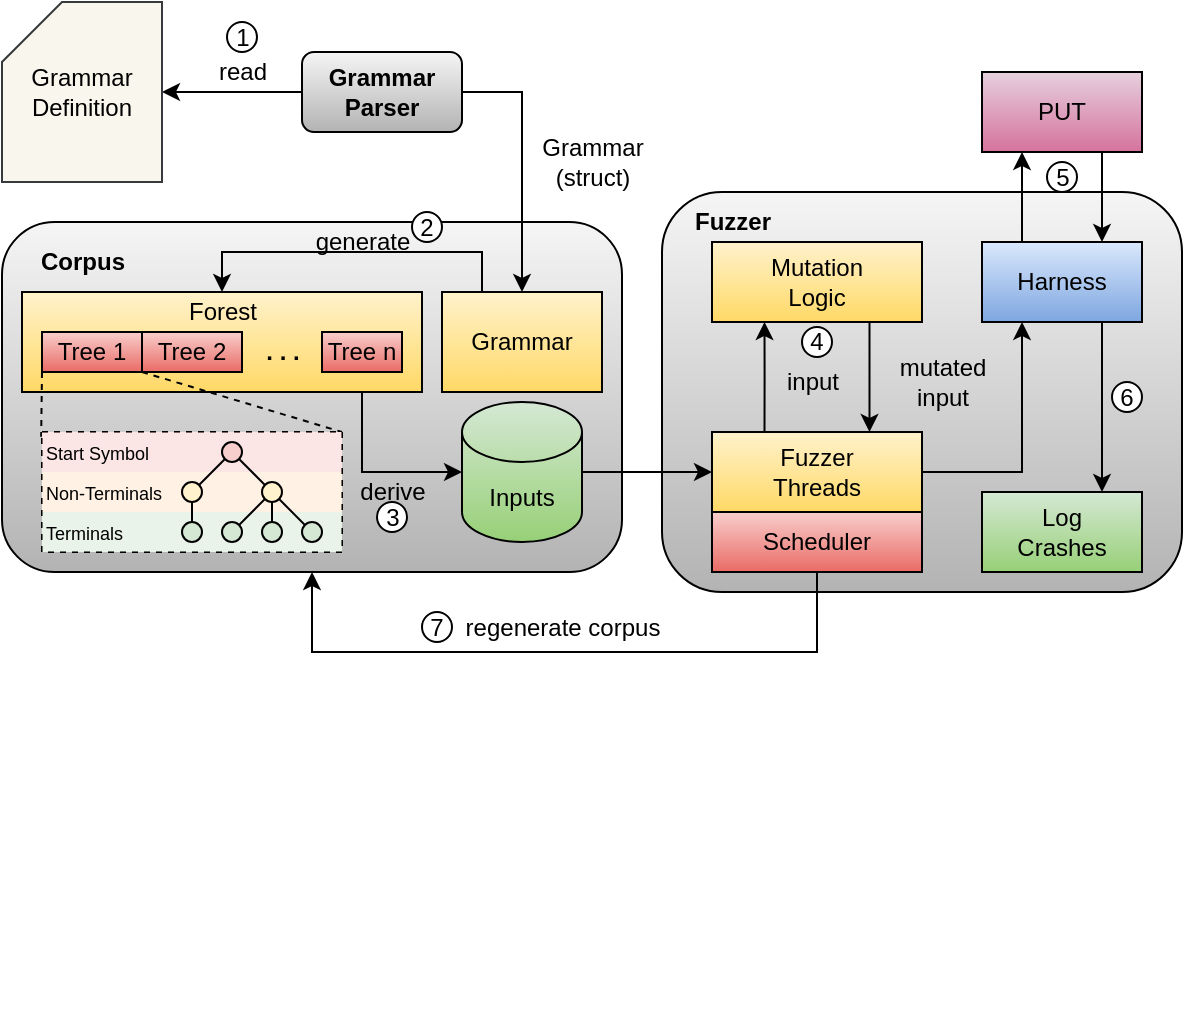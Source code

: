 <mxfile version="15.2.7" type="device"><diagram id="4JVWKq7X-3HYluN7gCFN" name="Page-1"><mxGraphModel dx="939" dy="528" grid="1" gridSize="10" guides="1" tooltips="1" connect="1" arrows="1" fold="1" page="1" pageScale="1" pageWidth="850" pageHeight="1100" math="0" shadow="0"><root><mxCell id="0"/><mxCell id="1" parent="0"/><mxCell id="SgwVFyXamLIPuK1aiKxo-122" value="" style="rounded=1;whiteSpace=wrap;html=1;sketch=0;strokeColor=#000000;gradientColor=#b3b3b3;fillColor=#f5f5f5;" vertex="1" parent="1"><mxGeometry x="350" y="130" width="260" height="200" as="geometry"/></mxCell><mxCell id="SgwVFyXamLIPuK1aiKxo-61" value="" style="rounded=1;whiteSpace=wrap;html=1;sketch=0;strokeColor=#000000;fillColor=#f5f5f5;gradientColor=#b3b3b3;" vertex="1" parent="1"><mxGeometry x="20" y="145" width="310" height="175" as="geometry"/></mxCell><mxCell id="SgwVFyXamLIPuK1aiKxo-4" style="edgeStyle=orthogonalEdgeStyle;rounded=0;orthogonalLoop=1;jettySize=auto;html=1;exitX=0;exitY=0.5;exitDx=0;exitDy=0;entryX=1;entryY=0.5;entryDx=0;entryDy=0;entryPerimeter=0;" edge="1" parent="1" source="SgwVFyXamLIPuK1aiKxo-1" target="SgwVFyXamLIPuK1aiKxo-2"><mxGeometry relative="1" as="geometry"/></mxCell><mxCell id="SgwVFyXamLIPuK1aiKxo-11" style="edgeStyle=orthogonalEdgeStyle;rounded=0;orthogonalLoop=1;jettySize=auto;html=1;exitX=1;exitY=0.5;exitDx=0;exitDy=0;entryX=0.5;entryY=0;entryDx=0;entryDy=0;" edge="1" parent="1" source="SgwVFyXamLIPuK1aiKxo-1" target="SgwVFyXamLIPuK1aiKxo-62"><mxGeometry relative="1" as="geometry"><mxPoint x="360" y="80" as="targetPoint"/></mxGeometry></mxCell><mxCell id="SgwVFyXamLIPuK1aiKxo-1" value="&lt;div&gt;&lt;b&gt;Grammar&lt;/b&gt;&lt;/div&gt;&lt;div&gt;&lt;b&gt;Parser&lt;br&gt;&lt;/b&gt;&lt;/div&gt;" style="rounded=1;whiteSpace=wrap;html=1;gradientColor=#b3b3b3;fillColor=#f5f5f5;strokeColor=#000000;" vertex="1" parent="1"><mxGeometry x="170" y="60" width="80" height="40" as="geometry"/></mxCell><mxCell id="SgwVFyXamLIPuK1aiKxo-2" value="&lt;div&gt;Grammar&lt;/div&gt;&lt;div&gt;Definition&lt;br&gt;&lt;/div&gt;" style="shape=card;whiteSpace=wrap;html=1;fillColor=#f9f7ed;strokeColor=#36393d;" vertex="1" parent="1"><mxGeometry x="20" y="35" width="80" height="90" as="geometry"/></mxCell><mxCell id="SgwVFyXamLIPuK1aiKxo-5" value="read" style="text;html=1;align=center;verticalAlign=middle;resizable=0;points=[];autosize=1;strokeColor=none;fillColor=none;" vertex="1" parent="1"><mxGeometry x="120" y="60" width="40" height="20" as="geometry"/></mxCell><mxCell id="SgwVFyXamLIPuK1aiKxo-10" value="&lt;div&gt;Grammar&lt;/div&gt;&lt;div&gt;(struct)&lt;br&gt;&lt;/div&gt;" style="text;html=1;align=center;verticalAlign=middle;resizable=0;points=[];autosize=1;strokeColor=none;fillColor=none;" vertex="1" parent="1"><mxGeometry x="280" y="100" width="70" height="30" as="geometry"/></mxCell><mxCell id="SgwVFyXamLIPuK1aiKxo-90" style="edgeStyle=orthogonalEdgeStyle;rounded=0;orthogonalLoop=1;jettySize=auto;html=1;exitX=0.75;exitY=1;exitDx=0;exitDy=0;endArrow=classic;endFill=1;strokeColor=#000000;" edge="1" parent="1" source="SgwVFyXamLIPuK1aiKxo-42"><mxGeometry relative="1" as="geometry"><mxPoint x="250" y="270" as="targetPoint"/><Array as="points"><mxPoint x="200" y="230"/><mxPoint x="200" y="270"/></Array></mxGeometry></mxCell><mxCell id="SgwVFyXamLIPuK1aiKxo-42" value="" style="rounded=0;whiteSpace=wrap;html=1;sketch=0;strokeColor=#000000;gradientColor=#ffd966;fillColor=#fff2cc;" vertex="1" parent="1"><mxGeometry x="30" y="180" width="200" height="50" as="geometry"/></mxCell><mxCell id="SgwVFyXamLIPuK1aiKxo-57" style="edgeStyle=none;rounded=0;orthogonalLoop=1;jettySize=auto;html=1;exitX=0;exitY=1;exitDx=0;exitDy=0;dashed=1;endArrow=none;endFill=0;entryX=-0.006;entryY=0.119;entryDx=0;entryDy=0;entryPerimeter=0;" edge="1" parent="1" source="SgwVFyXamLIPuK1aiKxo-51" target="SgwVFyXamLIPuK1aiKxo-82"><mxGeometry relative="1" as="geometry"><mxPoint x="40" y="276" as="targetPoint"/></mxGeometry></mxCell><mxCell id="SgwVFyXamLIPuK1aiKxo-58" style="edgeStyle=none;rounded=0;orthogonalLoop=1;jettySize=auto;html=1;exitX=1;exitY=1;exitDx=0;exitDy=0;entryX=1;entryY=0;entryDx=0;entryDy=0;dashed=1;endArrow=none;endFill=0;" edge="1" parent="1" source="SgwVFyXamLIPuK1aiKxo-51" target="SgwVFyXamLIPuK1aiKxo-84"><mxGeometry relative="1" as="geometry"><mxPoint x="280" y="280" as="targetPoint"/></mxGeometry></mxCell><mxCell id="SgwVFyXamLIPuK1aiKxo-51" value="Tree 1" style="rounded=0;whiteSpace=wrap;html=1;sketch=0;strokeColor=#000000;gradientColor=#ea6b66;fillColor=#f8cecc;" vertex="1" parent="1"><mxGeometry x="40" y="200" width="50" height="20" as="geometry"/></mxCell><mxCell id="SgwVFyXamLIPuK1aiKxo-52" value="Tree 2" style="rounded=0;whiteSpace=wrap;html=1;sketch=0;strokeColor=#000000;gradientColor=#ea6b66;fillColor=#f8cecc;" vertex="1" parent="1"><mxGeometry x="90" y="200" width="50" height="20" as="geometry"/></mxCell><mxCell id="SgwVFyXamLIPuK1aiKxo-53" value="Tree n" style="rounded=0;whiteSpace=wrap;html=1;sketch=0;strokeColor=#000000;gradientColor=#ea6b66;fillColor=#f8cecc;" vertex="1" parent="1"><mxGeometry x="180" y="200" width="40" height="20" as="geometry"/></mxCell><mxCell id="SgwVFyXamLIPuK1aiKxo-55" value="&lt;b&gt;. . .&lt;br&gt;&lt;/b&gt;" style="text;html=1;align=center;verticalAlign=middle;resizable=0;points=[];autosize=1;strokeColor=none;fillColor=none;" vertex="1" parent="1"><mxGeometry x="145" y="200" width="30" height="20" as="geometry"/></mxCell><mxCell id="SgwVFyXamLIPuK1aiKxo-59" value="Forest" style="text;html=1;align=center;verticalAlign=middle;resizable=0;points=[];autosize=1;strokeColor=none;fillColor=none;" vertex="1" parent="1"><mxGeometry x="105" y="180" width="50" height="20" as="geometry"/></mxCell><mxCell id="SgwVFyXamLIPuK1aiKxo-60" value="&amp;nbsp;" style="text;whiteSpace=wrap;html=1;" vertex="1" parent="1"><mxGeometry x="460" y="510" width="30" height="30" as="geometry"/></mxCell><mxCell id="SgwVFyXamLIPuK1aiKxo-92" style="edgeStyle=orthogonalEdgeStyle;rounded=0;orthogonalLoop=1;jettySize=auto;html=1;exitX=0.25;exitY=0;exitDx=0;exitDy=0;entryX=0.5;entryY=0;entryDx=0;entryDy=0;startArrow=none;startFill=0;endArrow=classic;endFill=1;strokeColor=#000000;" edge="1" parent="1" source="SgwVFyXamLIPuK1aiKxo-62" target="SgwVFyXamLIPuK1aiKxo-42"><mxGeometry relative="1" as="geometry"/></mxCell><mxCell id="SgwVFyXamLIPuK1aiKxo-62" value="Grammar" style="rounded=0;whiteSpace=wrap;html=1;gradientColor=#ffd966;fillColor=#fff2cc;strokeColor=#000000;" vertex="1" parent="1"><mxGeometry x="240" y="180" width="80" height="50" as="geometry"/></mxCell><mxCell id="SgwVFyXamLIPuK1aiKxo-63" value="&lt;b&gt;Corpus&lt;/b&gt;" style="text;html=1;align=center;verticalAlign=middle;resizable=0;points=[];autosize=1;strokeColor=none;fillColor=none;" vertex="1" parent="1"><mxGeometry x="30" y="155" width="60" height="20" as="geometry"/></mxCell><mxCell id="SgwVFyXamLIPuK1aiKxo-89" value="" style="group" vertex="1" connectable="0" parent="1"><mxGeometry x="40" y="250" width="150" height="60" as="geometry"/></mxCell><mxCell id="SgwVFyXamLIPuK1aiKxo-88" value="" style="rounded=0;whiteSpace=wrap;html=1;sketch=0;strokeColor=#000000;dashed=1;" vertex="1" parent="SgwVFyXamLIPuK1aiKxo-89"><mxGeometry width="150" height="60" as="geometry"/></mxCell><mxCell id="SgwVFyXamLIPuK1aiKxo-86" value="" style="rounded=0;whiteSpace=wrap;html=1;sketch=0;strokeColor=none;fillColor=#ffe6cc;opacity=50;" vertex="1" parent="SgwVFyXamLIPuK1aiKxo-89"><mxGeometry y="20" width="150" height="20" as="geometry"/></mxCell><mxCell id="SgwVFyXamLIPuK1aiKxo-87" value="" style="rounded=0;whiteSpace=wrap;html=1;sketch=0;strokeColor=none;fillColor=#d5e8d4;opacity=50;" vertex="1" parent="SgwVFyXamLIPuK1aiKxo-89"><mxGeometry y="40" width="150" height="20" as="geometry"/></mxCell><mxCell id="SgwVFyXamLIPuK1aiKxo-84" value="" style="rounded=0;whiteSpace=wrap;html=1;sketch=0;strokeColor=none;fillColor=#f8cecc;opacity=50;" vertex="1" parent="SgwVFyXamLIPuK1aiKxo-89"><mxGeometry width="150" height="20" as="geometry"/></mxCell><mxCell id="SgwVFyXamLIPuK1aiKxo-66" value="" style="ellipse;whiteSpace=wrap;html=1;aspect=fixed;sketch=0;strokeColor=#000000;fillColor=#f8cecc;" vertex="1" parent="SgwVFyXamLIPuK1aiKxo-89"><mxGeometry x="90" y="5" width="10" height="10" as="geometry"/></mxCell><mxCell id="SgwVFyXamLIPuK1aiKxo-67" value="" style="ellipse;whiteSpace=wrap;html=1;aspect=fixed;sketch=0;strokeColor=#000000;fillColor=#fff2cc;" vertex="1" parent="SgwVFyXamLIPuK1aiKxo-89"><mxGeometry x="70" y="25" width="10" height="10" as="geometry"/></mxCell><mxCell id="SgwVFyXamLIPuK1aiKxo-69" style="edgeStyle=none;rounded=0;orthogonalLoop=1;jettySize=auto;html=1;exitX=0;exitY=1;exitDx=0;exitDy=0;entryX=1;entryY=0;entryDx=0;entryDy=0;endArrow=none;endFill=0;strokeColor=#000000;" edge="1" parent="SgwVFyXamLIPuK1aiKxo-89" source="SgwVFyXamLIPuK1aiKxo-66" target="SgwVFyXamLIPuK1aiKxo-67"><mxGeometry relative="1" as="geometry"/></mxCell><mxCell id="SgwVFyXamLIPuK1aiKxo-68" value="" style="ellipse;whiteSpace=wrap;html=1;aspect=fixed;sketch=0;strokeColor=#000000;fillColor=#fff2cc;" vertex="1" parent="SgwVFyXamLIPuK1aiKxo-89"><mxGeometry x="110" y="25" width="10" height="10" as="geometry"/></mxCell><mxCell id="SgwVFyXamLIPuK1aiKxo-70" style="edgeStyle=none;rounded=0;orthogonalLoop=1;jettySize=auto;html=1;exitX=1;exitY=1;exitDx=0;exitDy=0;entryX=0;entryY=0;entryDx=0;entryDy=0;endArrow=none;endFill=0;strokeColor=#000000;" edge="1" parent="SgwVFyXamLIPuK1aiKxo-89" source="SgwVFyXamLIPuK1aiKxo-66" target="SgwVFyXamLIPuK1aiKxo-68"><mxGeometry relative="1" as="geometry"/></mxCell><mxCell id="SgwVFyXamLIPuK1aiKxo-71" value="" style="ellipse;whiteSpace=wrap;html=1;aspect=fixed;sketch=0;strokeColor=#000000;fillColor=#d5e8d4;" vertex="1" parent="SgwVFyXamLIPuK1aiKxo-89"><mxGeometry x="70" y="45" width="10" height="10" as="geometry"/></mxCell><mxCell id="SgwVFyXamLIPuK1aiKxo-72" style="edgeStyle=none;rounded=0;orthogonalLoop=1;jettySize=auto;html=1;exitX=0.5;exitY=1;exitDx=0;exitDy=0;entryX=0.5;entryY=0;entryDx=0;entryDy=0;endArrow=none;endFill=0;strokeColor=#000000;" edge="1" parent="SgwVFyXamLIPuK1aiKxo-89" source="SgwVFyXamLIPuK1aiKxo-67" target="SgwVFyXamLIPuK1aiKxo-71"><mxGeometry relative="1" as="geometry"/></mxCell><mxCell id="SgwVFyXamLIPuK1aiKxo-75" value="" style="ellipse;whiteSpace=wrap;html=1;aspect=fixed;sketch=0;strokeColor=#000000;fillColor=#d5e8d4;" vertex="1" parent="SgwVFyXamLIPuK1aiKxo-89"><mxGeometry x="90" y="45" width="10" height="10" as="geometry"/></mxCell><mxCell id="SgwVFyXamLIPuK1aiKxo-78" style="edgeStyle=none;rounded=0;orthogonalLoop=1;jettySize=auto;html=1;exitX=0;exitY=1;exitDx=0;exitDy=0;entryX=1;entryY=0;entryDx=0;entryDy=0;endArrow=none;endFill=0;strokeColor=#000000;" edge="1" parent="SgwVFyXamLIPuK1aiKxo-89" source="SgwVFyXamLIPuK1aiKxo-68" target="SgwVFyXamLIPuK1aiKxo-75"><mxGeometry relative="1" as="geometry"/></mxCell><mxCell id="SgwVFyXamLIPuK1aiKxo-76" value="" style="ellipse;whiteSpace=wrap;html=1;aspect=fixed;sketch=0;strokeColor=#000000;fillColor=#d5e8d4;" vertex="1" parent="SgwVFyXamLIPuK1aiKxo-89"><mxGeometry x="110" y="45" width="10" height="10" as="geometry"/></mxCell><mxCell id="SgwVFyXamLIPuK1aiKxo-79" style="edgeStyle=none;rounded=0;orthogonalLoop=1;jettySize=auto;html=1;exitX=0.5;exitY=1;exitDx=0;exitDy=0;entryX=0.5;entryY=0;entryDx=0;entryDy=0;endArrow=none;endFill=0;strokeColor=#000000;" edge="1" parent="SgwVFyXamLIPuK1aiKxo-89" source="SgwVFyXamLIPuK1aiKxo-68" target="SgwVFyXamLIPuK1aiKxo-76"><mxGeometry relative="1" as="geometry"/></mxCell><mxCell id="SgwVFyXamLIPuK1aiKxo-77" value="" style="ellipse;whiteSpace=wrap;html=1;aspect=fixed;sketch=0;strokeColor=#000000;fillColor=#d5e8d4;" vertex="1" parent="SgwVFyXamLIPuK1aiKxo-89"><mxGeometry x="130" y="45" width="10" height="10" as="geometry"/></mxCell><mxCell id="SgwVFyXamLIPuK1aiKxo-80" style="edgeStyle=none;rounded=0;orthogonalLoop=1;jettySize=auto;html=1;exitX=1;exitY=1;exitDx=0;exitDy=0;entryX=0;entryY=0;entryDx=0;entryDy=0;endArrow=none;endFill=0;strokeColor=#000000;" edge="1" parent="SgwVFyXamLIPuK1aiKxo-89" source="SgwVFyXamLIPuK1aiKxo-68" target="SgwVFyXamLIPuK1aiKxo-77"><mxGeometry relative="1" as="geometry"/></mxCell><mxCell id="SgwVFyXamLIPuK1aiKxo-81" value="&lt;div align=&quot;left&quot;&gt;&lt;font style=&quot;font-size: 9px&quot;&gt;Non-Terminals&lt;/font&gt;&lt;/div&gt;" style="text;html=1;align=left;verticalAlign=middle;resizable=0;points=[];autosize=1;strokeColor=none;fillColor=none;" vertex="1" parent="SgwVFyXamLIPuK1aiKxo-89"><mxGeometry y="20" width="70" height="20" as="geometry"/></mxCell><mxCell id="SgwVFyXamLIPuK1aiKxo-82" value="&lt;div align=&quot;left&quot;&gt;&lt;font style=&quot;font-size: 9px&quot;&gt;Start Symbol&lt;/font&gt;&lt;br&gt;&lt;/div&gt;" style="text;html=1;align=left;verticalAlign=middle;resizable=0;points=[];autosize=1;strokeColor=none;fillColor=none;" vertex="1" parent="SgwVFyXamLIPuK1aiKxo-89"><mxGeometry width="70" height="20" as="geometry"/></mxCell><mxCell id="SgwVFyXamLIPuK1aiKxo-83" value="&lt;div align=&quot;left&quot;&gt;&lt;font style=&quot;font-size: 9px&quot;&gt;Terminals&lt;/font&gt;&lt;/div&gt;" style="text;html=1;align=left;verticalAlign=middle;resizable=0;points=[];autosize=1;strokeColor=none;fillColor=none;" vertex="1" parent="SgwVFyXamLIPuK1aiKxo-89"><mxGeometry y="40" width="50" height="20" as="geometry"/></mxCell><mxCell id="SgwVFyXamLIPuK1aiKxo-93" value="generate" style="text;html=1;align=center;verticalAlign=middle;resizable=0;points=[];autosize=1;strokeColor=none;fillColor=none;" vertex="1" parent="1"><mxGeometry x="170" y="145" width="60" height="20" as="geometry"/></mxCell><mxCell id="SgwVFyXamLIPuK1aiKxo-95" value="1" style="ellipse;whiteSpace=wrap;html=1;aspect=fixed;sketch=0;strokeColor=#000000;" vertex="1" parent="1"><mxGeometry x="132.5" y="45" width="15" height="15" as="geometry"/></mxCell><mxCell id="SgwVFyXamLIPuK1aiKxo-96" value="2" style="ellipse;whiteSpace=wrap;html=1;aspect=fixed;sketch=0;strokeColor=#000000;" vertex="1" parent="1"><mxGeometry x="225" y="140" width="15" height="15" as="geometry"/></mxCell><mxCell id="SgwVFyXamLIPuK1aiKxo-97" value="3" style="ellipse;whiteSpace=wrap;html=1;aspect=fixed;sketch=0;strokeColor=#000000;" vertex="1" parent="1"><mxGeometry x="207.5" y="285" width="15" height="15" as="geometry"/></mxCell><mxCell id="SgwVFyXamLIPuK1aiKxo-98" value="derive" style="text;html=1;align=center;verticalAlign=middle;resizable=0;points=[];autosize=1;strokeColor=none;fillColor=none;" vertex="1" parent="1"><mxGeometry x="190" y="270" width="50" height="20" as="geometry"/></mxCell><mxCell id="SgwVFyXamLIPuK1aiKxo-113" style="edgeStyle=orthogonalEdgeStyle;rounded=0;orthogonalLoop=1;jettySize=auto;html=1;exitX=0;exitY=0.5;exitDx=0;exitDy=0;entryX=1;entryY=0.5;entryDx=0;entryDy=0;startArrow=classic;startFill=1;endArrow=none;endFill=0;strokeColor=#000000;entryPerimeter=0;" edge="1" parent="1" source="SgwVFyXamLIPuK1aiKxo-110" target="SgwVFyXamLIPuK1aiKxo-147"><mxGeometry relative="1" as="geometry"><mxPoint x="320" y="270" as="targetPoint"/></mxGeometry></mxCell><mxCell id="SgwVFyXamLIPuK1aiKxo-119" style="edgeStyle=orthogonalEdgeStyle;rounded=0;orthogonalLoop=1;jettySize=auto;html=1;exitX=0.75;exitY=0;exitDx=0;exitDy=0;entryX=0.75;entryY=1;entryDx=0;entryDy=0;startArrow=classic;startFill=1;endArrow=none;endFill=0;strokeColor=#000000;" edge="1" parent="1" source="SgwVFyXamLIPuK1aiKxo-110" target="SgwVFyXamLIPuK1aiKxo-111"><mxGeometry relative="1" as="geometry"/></mxCell><mxCell id="SgwVFyXamLIPuK1aiKxo-124" style="edgeStyle=orthogonalEdgeStyle;rounded=0;orthogonalLoop=1;jettySize=auto;html=1;exitX=1;exitY=0.5;exitDx=0;exitDy=0;entryX=0.25;entryY=1;entryDx=0;entryDy=0;startArrow=none;startFill=0;endArrow=classic;endFill=1;strokeColor=#000000;" edge="1" parent="1" source="SgwVFyXamLIPuK1aiKxo-110" target="SgwVFyXamLIPuK1aiKxo-123"><mxGeometry relative="1" as="geometry"/></mxCell><mxCell id="SgwVFyXamLIPuK1aiKxo-110" value="&lt;div&gt;Fuzzer&lt;/div&gt;&lt;div&gt;Threads&lt;br&gt;&lt;/div&gt;" style="rounded=0;whiteSpace=wrap;html=1;sketch=0;strokeColor=#000000;gradientColor=#ffd966;fillColor=#fff2cc;" vertex="1" parent="1"><mxGeometry x="375" y="250" width="105" height="40" as="geometry"/></mxCell><mxCell id="SgwVFyXamLIPuK1aiKxo-118" style="edgeStyle=orthogonalEdgeStyle;rounded=0;orthogonalLoop=1;jettySize=auto;html=1;exitX=0.25;exitY=1;exitDx=0;exitDy=0;entryX=0.25;entryY=0;entryDx=0;entryDy=0;startArrow=classic;startFill=1;endArrow=none;endFill=0;strokeColor=#000000;" edge="1" parent="1" source="SgwVFyXamLIPuK1aiKxo-111" target="SgwVFyXamLIPuK1aiKxo-110"><mxGeometry relative="1" as="geometry"/></mxCell><mxCell id="SgwVFyXamLIPuK1aiKxo-111" value="&lt;div&gt;Mutation&lt;/div&gt;&lt;div&gt;Logic&lt;br&gt;&lt;/div&gt;" style="rounded=0;whiteSpace=wrap;html=1;sketch=0;strokeColor=#000000;gradientColor=#ffd966;fillColor=#fff2cc;" vertex="1" parent="1"><mxGeometry x="375" y="155" width="105" height="40" as="geometry"/></mxCell><mxCell id="SgwVFyXamLIPuK1aiKxo-120" value="&lt;div&gt;mutated&lt;/div&gt;&lt;div&gt;input&lt;br&gt;&lt;/div&gt;" style="text;html=1;align=center;verticalAlign=middle;resizable=0;points=[];autosize=1;strokeColor=none;fillColor=none;" vertex="1" parent="1"><mxGeometry x="460" y="210" width="60" height="30" as="geometry"/></mxCell><mxCell id="SgwVFyXamLIPuK1aiKxo-121" value="input" style="text;html=1;align=center;verticalAlign=middle;resizable=0;points=[];autosize=1;strokeColor=none;fillColor=none;" vertex="1" parent="1"><mxGeometry x="405" y="215" width="40" height="20" as="geometry"/></mxCell><mxCell id="SgwVFyXamLIPuK1aiKxo-126" style="edgeStyle=orthogonalEdgeStyle;rounded=0;orthogonalLoop=1;jettySize=auto;html=1;exitX=0.25;exitY=0;exitDx=0;exitDy=0;entryX=0.25;entryY=1;entryDx=0;entryDy=0;startArrow=none;startFill=0;endArrow=classic;endFill=1;strokeColor=#000000;" edge="1" parent="1" source="SgwVFyXamLIPuK1aiKxo-123" target="SgwVFyXamLIPuK1aiKxo-125"><mxGeometry relative="1" as="geometry"/></mxCell><mxCell id="SgwVFyXamLIPuK1aiKxo-129" style="edgeStyle=orthogonalEdgeStyle;rounded=0;orthogonalLoop=1;jettySize=auto;html=1;exitX=0.75;exitY=1;exitDx=0;exitDy=0;startArrow=none;startFill=0;endArrow=classic;endFill=1;strokeColor=#000000;entryX=0.75;entryY=0;entryDx=0;entryDy=0;" edge="1" parent="1" source="SgwVFyXamLIPuK1aiKxo-123" target="SgwVFyXamLIPuK1aiKxo-128"><mxGeometry relative="1" as="geometry"/></mxCell><mxCell id="SgwVFyXamLIPuK1aiKxo-123" value="Harness" style="rounded=0;whiteSpace=wrap;html=1;sketch=0;strokeColor=#000000;gradientColor=#7ea6e0;fillColor=#dae8fc;" vertex="1" parent="1"><mxGeometry x="510" y="155" width="80" height="40" as="geometry"/></mxCell><mxCell id="SgwVFyXamLIPuK1aiKxo-127" style="edgeStyle=orthogonalEdgeStyle;rounded=0;orthogonalLoop=1;jettySize=auto;html=1;exitX=0.75;exitY=1;exitDx=0;exitDy=0;entryX=0.75;entryY=0;entryDx=0;entryDy=0;startArrow=none;startFill=0;endArrow=classic;endFill=1;strokeColor=#000000;" edge="1" parent="1" source="SgwVFyXamLIPuK1aiKxo-125" target="SgwVFyXamLIPuK1aiKxo-123"><mxGeometry relative="1" as="geometry"/></mxCell><mxCell id="SgwVFyXamLIPuK1aiKxo-125" value="PUT" style="rounded=0;whiteSpace=wrap;html=1;sketch=0;strokeColor=#000000;gradientColor=#d5739d;fillColor=#e6d0de;" vertex="1" parent="1"><mxGeometry x="510" y="70" width="80" height="40" as="geometry"/></mxCell><mxCell id="SgwVFyXamLIPuK1aiKxo-128" value="&lt;div&gt;Log&lt;/div&gt;Crashes" style="rounded=0;whiteSpace=wrap;html=1;sketch=0;strokeColor=#000000;gradientColor=#97d077;fillColor=#d5e8d4;" vertex="1" parent="1"><mxGeometry x="510" y="280" width="80" height="40" as="geometry"/></mxCell><mxCell id="SgwVFyXamLIPuK1aiKxo-130" value="&lt;b&gt;Fuzzer&lt;/b&gt;" style="text;html=1;align=center;verticalAlign=middle;resizable=0;points=[];autosize=1;strokeColor=none;fillColor=none;" vertex="1" parent="1"><mxGeometry x="360" y="135" width="50" height="20" as="geometry"/></mxCell><mxCell id="SgwVFyXamLIPuK1aiKxo-131" value="4" style="ellipse;whiteSpace=wrap;html=1;aspect=fixed;sketch=0;strokeColor=#000000;" vertex="1" parent="1"><mxGeometry x="420" y="197.5" width="15" height="15" as="geometry"/></mxCell><mxCell id="SgwVFyXamLIPuK1aiKxo-133" value="5" style="ellipse;whiteSpace=wrap;html=1;aspect=fixed;sketch=0;strokeColor=#000000;" vertex="1" parent="1"><mxGeometry x="542.5" y="115" width="15" height="15" as="geometry"/></mxCell><mxCell id="SgwVFyXamLIPuK1aiKxo-134" value="6" style="ellipse;whiteSpace=wrap;html=1;aspect=fixed;sketch=0;strokeColor=#000000;" vertex="1" parent="1"><mxGeometry x="575" y="225" width="15" height="15" as="geometry"/></mxCell><mxCell id="SgwVFyXamLIPuK1aiKxo-137" style="edgeStyle=orthogonalEdgeStyle;rounded=0;orthogonalLoop=1;jettySize=auto;html=1;exitX=0.5;exitY=1;exitDx=0;exitDy=0;entryX=0.5;entryY=1;entryDx=0;entryDy=0;startArrow=none;startFill=0;endArrow=classic;endFill=1;strokeColor=#000000;" edge="1" parent="1" source="SgwVFyXamLIPuK1aiKxo-136" target="SgwVFyXamLIPuK1aiKxo-61"><mxGeometry relative="1" as="geometry"><Array as="points"><mxPoint x="428" y="360"/><mxPoint x="175" y="360"/></Array></mxGeometry></mxCell><mxCell id="SgwVFyXamLIPuK1aiKxo-136" value="Scheduler" style="rounded=0;whiteSpace=wrap;html=1;sketch=0;strokeColor=#000000;gradientColor=#ea6b66;fillColor=#f8cecc;" vertex="1" parent="1"><mxGeometry x="375" y="290" width="105" height="30" as="geometry"/></mxCell><mxCell id="SgwVFyXamLIPuK1aiKxo-139" value="7" style="ellipse;whiteSpace=wrap;html=1;aspect=fixed;sketch=0;strokeColor=#000000;" vertex="1" parent="1"><mxGeometry x="230" y="340" width="15" height="15" as="geometry"/></mxCell><mxCell id="SgwVFyXamLIPuK1aiKxo-140" value="regenerate corpus" style="text;html=1;align=center;verticalAlign=middle;resizable=0;points=[];autosize=1;strokeColor=none;fillColor=none;" vertex="1" parent="1"><mxGeometry x="245" y="337.5" width="110" height="20" as="geometry"/></mxCell><mxCell id="SgwVFyXamLIPuK1aiKxo-147" value="Inputs" style="shape=cylinder3;whiteSpace=wrap;html=1;boundedLbl=1;backgroundOutline=1;size=15;rounded=1;sketch=0;strokeColor=#000000;gradientColor=#97d077;fillColor=#d5e8d4;" vertex="1" parent="1"><mxGeometry x="250" y="235" width="60" height="70" as="geometry"/></mxCell></root></mxGraphModel></diagram></mxfile>
